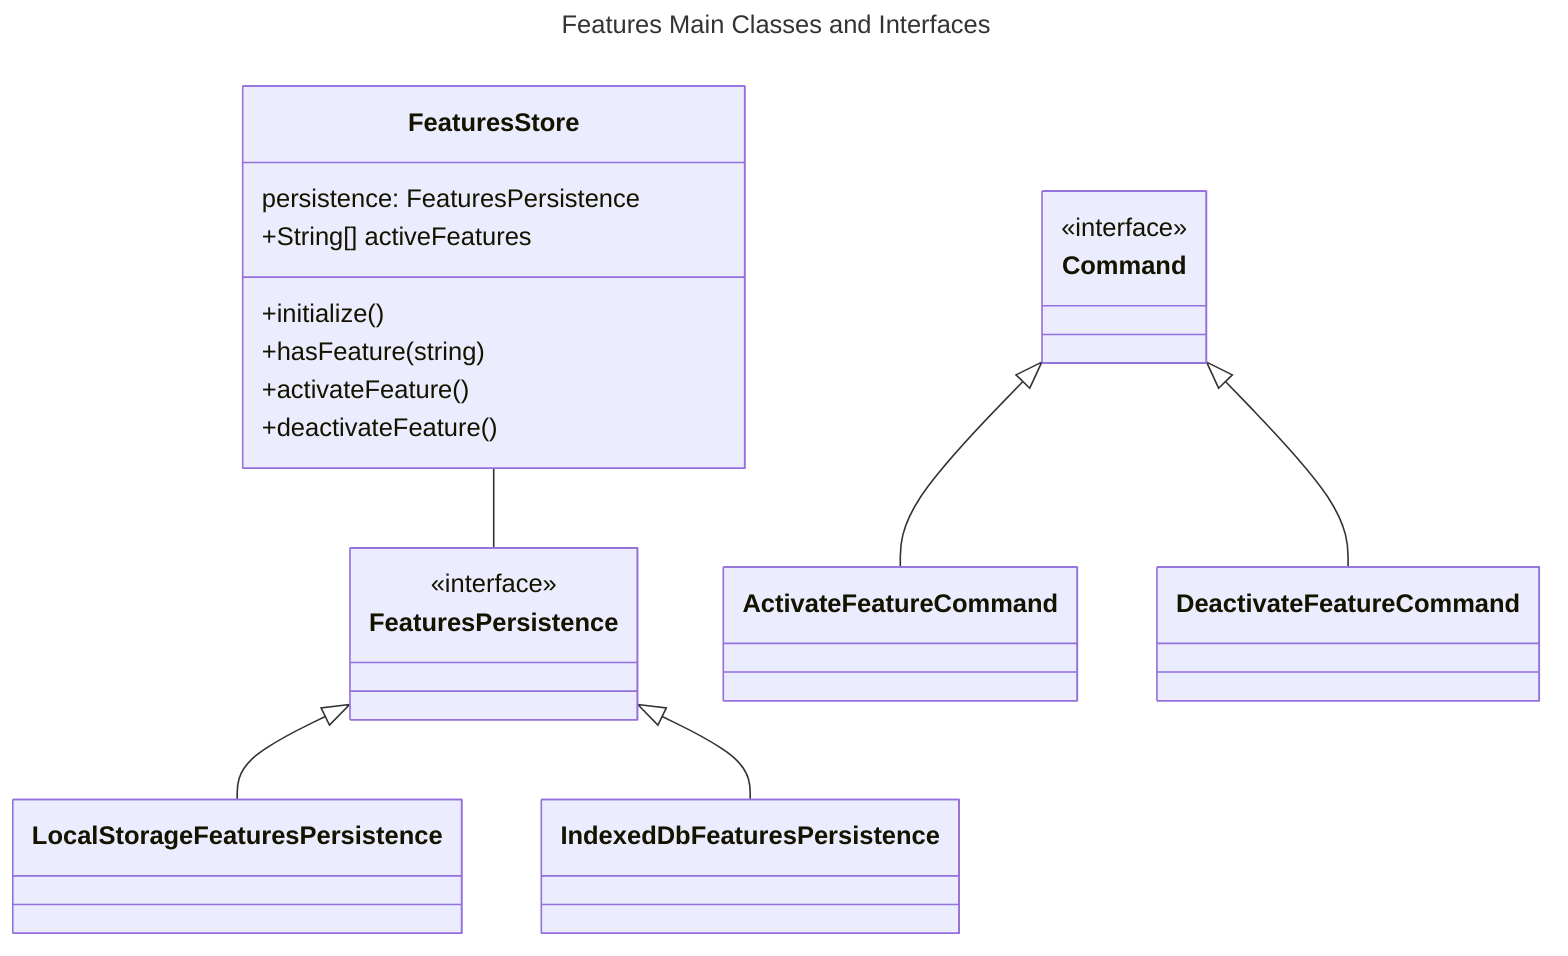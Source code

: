 ---
title: Features Main Classes and Interfaces
---
classDiagram
  class FeaturesStore {
    persistence: FeaturesPersistence
    +String[] activeFeatures
    +initialize()
    +hasFeature(string)
    +activateFeature()
    +deactivateFeature()
  }

  class FeaturesPersistence {
    <<interface>>
  }

  class Command {
    <<interface>>
  }

  class IndexedDbFeaturesPersistence {
  }

  class LocalStorageFeaturesPersistence {
  }

  class ActivateFeatureCommand {
  }
  class DeactivateFeatureCommand {
  }

  Command <|-- ActivateFeatureCommand
  Command <|-- DeactivateFeatureCommand

  FeaturesPersistence <|-- LocalStorageFeaturesPersistence
  FeaturesPersistence <|-- IndexedDbFeaturesPersistence
  FeaturesStore -- FeaturesPersistence